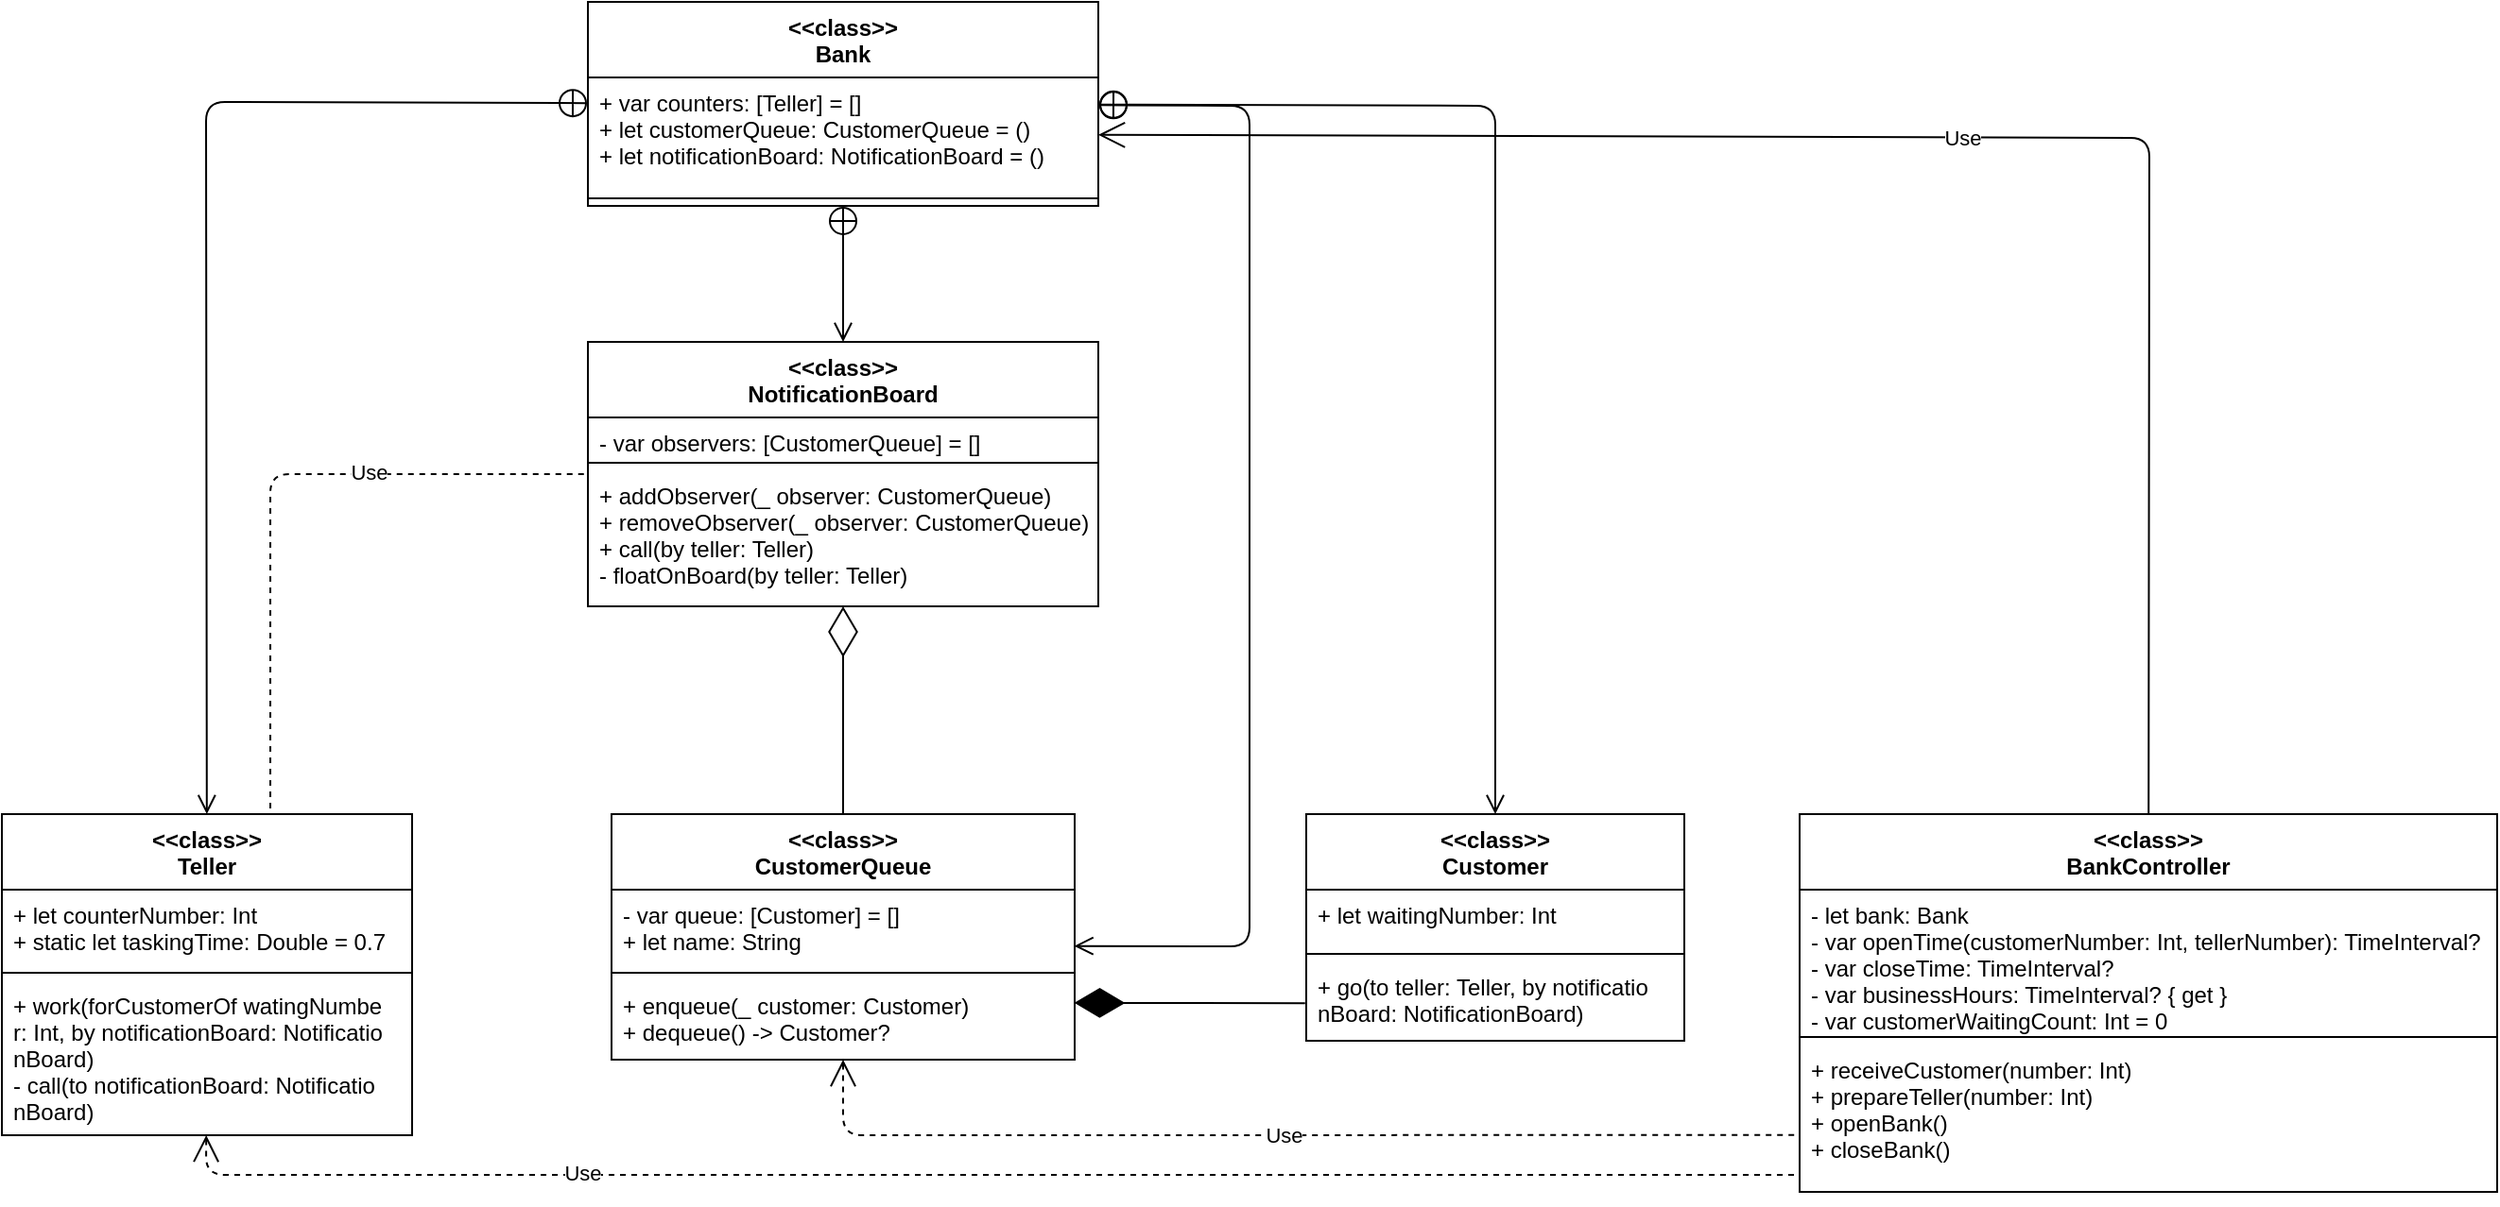 <mxfile version="13.9.9" type="device" pages="2"><diagram id="3TfMH3usiZI9vkztyWkV" name="type class diagram"><mxGraphModel dx="926" dy="933" grid="1" gridSize="10" guides="1" tooltips="1" connect="1" arrows="1" fold="1" page="1" pageScale="1" pageWidth="827" pageHeight="1169" math="0" shadow="0"><root><mxCell id="0"/><mxCell id="1" parent="0"/><mxCell id="OmRTu0MvpoHDf4Z_9Qf5-10" value="Use" style="startArrow=open;startSize=12;endArrow=close;dashed=1;html=1;entryX=0.001;entryY=0.614;entryDx=0;entryDy=0;entryPerimeter=0;" parent="1" source="p-yTH29wIPSxUJpTHsv2-10" target="p-yTH29wIPSxUJpTHsv2-27" edge="1"><mxGeometry width="160" relative="1" as="geometry"><mxPoint x="1000" y="860" as="sourcePoint"/><mxPoint x="1237" y="790" as="targetPoint"/><Array as="points"><mxPoint x="735" y="790"/></Array></mxGeometry></mxCell><mxCell id="p-yTH29wIPSxUJpTHsv2-1" value="&lt;&lt;class&gt;&gt;&#10;Bank" style="swimlane;fontStyle=1;align=center;verticalAlign=top;childLayout=stackLayout;horizontal=1;startSize=40;horizontalStack=0;resizeParent=1;resizeParentMax=0;resizeLast=0;collapsible=1;marginBottom=0;" parent="1" vertex="1"><mxGeometry x="600" y="190" width="270" height="108" as="geometry"/></mxCell><mxCell id="p-yTH29wIPSxUJpTHsv2-2" value="+ var counters: [Teller] = []&#10;+ let customerQueue: CustomerQueue = ()&#10;+ let notificationBoard: NotificationBoard = ()&#10;" style="text;strokeColor=none;fillColor=none;align=left;verticalAlign=top;spacingLeft=4;spacingRight=4;overflow=hidden;rotatable=0;points=[[0,0.5],[1,0.5]];portConstraint=eastwest;" parent="p-yTH29wIPSxUJpTHsv2-1" vertex="1"><mxGeometry y="40" width="270" height="60" as="geometry"/></mxCell><mxCell id="p-yTH29wIPSxUJpTHsv2-3" value="" style="line;strokeWidth=1;fillColor=none;align=left;verticalAlign=middle;spacingTop=-1;spacingLeft=3;spacingRight=3;rotatable=0;labelPosition=right;points=[];portConstraint=eastwest;" parent="p-yTH29wIPSxUJpTHsv2-1" vertex="1"><mxGeometry y="100" width="270" height="8" as="geometry"/></mxCell><mxCell id="p-yTH29wIPSxUJpTHsv2-5" value="&lt;&lt;class&gt;&gt;&#10;Teller" style="swimlane;fontStyle=1;align=center;verticalAlign=top;childLayout=stackLayout;horizontal=1;startSize=40;horizontalStack=0;resizeParent=1;resizeParentMax=0;resizeLast=0;collapsible=1;marginBottom=0;" parent="1" vertex="1"><mxGeometry x="290" y="620" width="217" height="170" as="geometry"/></mxCell><mxCell id="p-yTH29wIPSxUJpTHsv2-6" value="+ let counterNumber: Int&#10;+ static let taskingTime: Double = 0.7&#10;" style="text;strokeColor=none;fillColor=none;align=left;verticalAlign=top;spacingLeft=4;spacingRight=4;overflow=hidden;rotatable=0;points=[[0,0.5],[1,0.5]];portConstraint=eastwest;" parent="p-yTH29wIPSxUJpTHsv2-5" vertex="1"><mxGeometry y="40" width="217" height="40" as="geometry"/></mxCell><mxCell id="p-yTH29wIPSxUJpTHsv2-7" value="" style="line;strokeWidth=1;fillColor=none;align=left;verticalAlign=middle;spacingTop=-1;spacingLeft=3;spacingRight=3;rotatable=0;labelPosition=right;points=[];portConstraint=eastwest;" parent="p-yTH29wIPSxUJpTHsv2-5" vertex="1"><mxGeometry y="80" width="217" height="8" as="geometry"/></mxCell><mxCell id="p-yTH29wIPSxUJpTHsv2-8" value="+ work(forCustomerOf watingNumbe&#10;r: Int, by notificationBoard: Notificatio&#10;nBoard)&#10;- call(to notificationBoard: Notificatio&#10;nBoard) &#10;" style="text;strokeColor=none;fillColor=none;align=left;verticalAlign=top;spacingLeft=4;spacingRight=4;overflow=hidden;rotatable=0;points=[[0,0.5],[1,0.5]];portConstraint=eastwest;" parent="p-yTH29wIPSxUJpTHsv2-5" vertex="1"><mxGeometry y="88" width="217" height="82" as="geometry"/></mxCell><mxCell id="p-yTH29wIPSxUJpTHsv2-10" value="&lt;&lt;class&gt;&gt;&#10;CustomerQueue" style="swimlane;fontStyle=1;align=center;verticalAlign=top;childLayout=stackLayout;horizontal=1;startSize=40;horizontalStack=0;resizeParent=1;resizeParentMax=0;resizeLast=0;collapsible=1;marginBottom=0;" parent="1" vertex="1"><mxGeometry x="612.5" y="620" width="245" height="130" as="geometry"/></mxCell><mxCell id="p-yTH29wIPSxUJpTHsv2-11" value="- var queue: [Customer] = []&#10;+ let name: String" style="text;strokeColor=none;fillColor=none;align=left;verticalAlign=top;spacingLeft=4;spacingRight=4;overflow=hidden;rotatable=0;points=[[0,0.5],[1,0.5]];portConstraint=eastwest;" parent="p-yTH29wIPSxUJpTHsv2-10" vertex="1"><mxGeometry y="40" width="245" height="40" as="geometry"/></mxCell><mxCell id="p-yTH29wIPSxUJpTHsv2-12" value="" style="line;strokeWidth=1;fillColor=none;align=left;verticalAlign=middle;spacingTop=-1;spacingLeft=3;spacingRight=3;rotatable=0;labelPosition=right;points=[];portConstraint=eastwest;" parent="p-yTH29wIPSxUJpTHsv2-10" vertex="1"><mxGeometry y="80" width="245" height="8" as="geometry"/></mxCell><mxCell id="p-yTH29wIPSxUJpTHsv2-13" value="+ enqueue(_ customer: Customer)&#10;+ dequeue() -&gt; Customer?" style="text;strokeColor=none;fillColor=none;align=left;verticalAlign=top;spacingLeft=4;spacingRight=4;overflow=hidden;rotatable=0;points=[[0,0.5],[1,0.5]];portConstraint=eastwest;" parent="p-yTH29wIPSxUJpTHsv2-10" vertex="1"><mxGeometry y="88" width="245" height="42" as="geometry"/></mxCell><mxCell id="p-yTH29wIPSxUJpTHsv2-15" value="&lt;&lt;class&gt;&gt;&#10;Customer" style="swimlane;fontStyle=1;align=center;verticalAlign=top;childLayout=stackLayout;horizontal=1;startSize=40;horizontalStack=0;resizeParent=1;resizeParentMax=0;resizeLast=0;collapsible=1;marginBottom=0;" parent="1" vertex="1"><mxGeometry x="980" y="620" width="200" height="120" as="geometry"/></mxCell><mxCell id="p-yTH29wIPSxUJpTHsv2-16" value="+ let waitingNumber: Int" style="text;strokeColor=none;fillColor=none;align=left;verticalAlign=top;spacingLeft=4;spacingRight=4;overflow=hidden;rotatable=0;points=[[0,0.5],[1,0.5]];portConstraint=eastwest;" parent="p-yTH29wIPSxUJpTHsv2-15" vertex="1"><mxGeometry y="40" width="200" height="30" as="geometry"/></mxCell><mxCell id="p-yTH29wIPSxUJpTHsv2-17" value="" style="line;strokeWidth=1;fillColor=none;align=left;verticalAlign=middle;spacingTop=-1;spacingLeft=3;spacingRight=3;rotatable=0;labelPosition=right;points=[];portConstraint=eastwest;" parent="p-yTH29wIPSxUJpTHsv2-15" vertex="1"><mxGeometry y="70" width="200" height="8" as="geometry"/></mxCell><mxCell id="p-yTH29wIPSxUJpTHsv2-18" value="+ go(to teller: Teller, by notificatio&#10;nBoard: NotificationBoard)" style="text;strokeColor=none;fillColor=none;align=left;verticalAlign=top;spacingLeft=4;spacingRight=4;overflow=hidden;rotatable=0;points=[[0,0.5],[1,0.5]];portConstraint=eastwest;" parent="p-yTH29wIPSxUJpTHsv2-15" vertex="1"><mxGeometry y="78" width="200" height="42" as="geometry"/></mxCell><mxCell id="p-yTH29wIPSxUJpTHsv2-28" value="&lt;&lt;class&gt;&gt;&#10;NotificationBoard" style="swimlane;fontStyle=1;align=center;verticalAlign=top;childLayout=stackLayout;horizontal=1;startSize=40;horizontalStack=0;resizeParent=1;resizeParentMax=0;resizeLast=0;collapsible=1;marginBottom=0;" parent="1" vertex="1"><mxGeometry x="600" y="370" width="270" height="140" as="geometry"/></mxCell><mxCell id="p-yTH29wIPSxUJpTHsv2-29" value="- var observers: [CustomerQueue] = []&#10;" style="text;strokeColor=none;fillColor=none;align=left;verticalAlign=top;spacingLeft=4;spacingRight=4;overflow=hidden;rotatable=0;points=[[0,0.5],[1,0.5]];portConstraint=eastwest;" parent="p-yTH29wIPSxUJpTHsv2-28" vertex="1"><mxGeometry y="40" width="270" height="20" as="geometry"/></mxCell><mxCell id="p-yTH29wIPSxUJpTHsv2-30" value="" style="line;strokeWidth=1;fillColor=none;align=left;verticalAlign=middle;spacingTop=-1;spacingLeft=3;spacingRight=3;rotatable=0;labelPosition=right;points=[];portConstraint=eastwest;" parent="p-yTH29wIPSxUJpTHsv2-28" vertex="1"><mxGeometry y="60" width="270" height="8" as="geometry"/></mxCell><mxCell id="OmRTu0MvpoHDf4Z_9Qf5-19" value="+ addObserver(_ observer: CustomerQueue)&#10;+ removeObserver(_ observer: CustomerQueue)&#10;+ call(by teller: Teller)&#10;- floatOnBoard(by teller: Teller)" style="text;strokeColor=none;fillColor=none;align=left;verticalAlign=top;spacingLeft=4;spacingRight=4;overflow=hidden;rotatable=0;points=[[0,0.5],[1,0.5]];portConstraint=eastwest;" parent="p-yTH29wIPSxUJpTHsv2-28" vertex="1"><mxGeometry y="68" width="270" height="72" as="geometry"/></mxCell><mxCell id="p-yTH29wIPSxUJpTHsv2-42" value="Use" style="endArrow=close;endSize=12;dashed=1;html=1;startArrow=close;startSize=12;" parent="1" target="p-yTH29wIPSxUJpTHsv2-28" edge="1"><mxGeometry x="0.325" y="1" width="160" relative="1" as="geometry"><mxPoint x="432" y="617" as="sourcePoint"/><mxPoint x="450" y="322.5" as="targetPoint"/><Array as="points"><mxPoint x="432" y="440"/></Array><mxPoint as="offset"/></mxGeometry></mxCell><mxCell id="OmRTu0MvpoHDf4Z_9Qf5-4" value="" style="startArrow=open;endArrow=circlePlus;endFill=0;startFill=0;startSize=8;html=1;" parent="1" source="p-yTH29wIPSxUJpTHsv2-5" target="p-yTH29wIPSxUJpTHsv2-1" edge="1"><mxGeometry width="160" relative="1" as="geometry"><mxPoint x="330" y="510" as="sourcePoint"/><mxPoint x="490" y="510" as="targetPoint"/><Array as="points"><mxPoint x="398" y="243"/></Array></mxGeometry></mxCell><mxCell id="OmRTu0MvpoHDf4Z_9Qf5-5" value="" style="startArrow=open;endArrow=circlePlus;endFill=0;startFill=0;startSize=8;html=1;" parent="1" source="p-yTH29wIPSxUJpTHsv2-28" target="p-yTH29wIPSxUJpTHsv2-1" edge="1"><mxGeometry width="160" relative="1" as="geometry"><mxPoint x="425.0" y="547.4" as="sourcePoint"/><mxPoint x="704.229" y="294" as="targetPoint"/></mxGeometry></mxCell><mxCell id="OmRTu0MvpoHDf4Z_9Qf5-6" value="" style="startArrow=open;endArrow=circlePlus;endFill=0;startFill=0;startSize=8;html=1;exitX=0.999;exitY=0.746;exitDx=0;exitDy=0;exitPerimeter=0;" parent="1" source="p-yTH29wIPSxUJpTHsv2-11" target="p-yTH29wIPSxUJpTHsv2-1" edge="1"><mxGeometry width="160" relative="1" as="geometry"><mxPoint x="880" y="690" as="sourcePoint"/><mxPoint x="730.611" y="294" as="targetPoint"/><Array as="points"><mxPoint x="950" y="690"/><mxPoint x="950" y="245"/></Array></mxGeometry></mxCell><mxCell id="OmRTu0MvpoHDf4Z_9Qf5-7" value="" style="startArrow=open;endArrow=circlePlus;endFill=0;startFill=0;startSize=8;html=1;" parent="1" source="p-yTH29wIPSxUJpTHsv2-15" target="p-yTH29wIPSxUJpTHsv2-1" edge="1"><mxGeometry width="160" relative="1" as="geometry"><mxPoint x="853.507" y="480" as="sourcePoint"/><mxPoint x="763.003" y="294" as="targetPoint"/><Array as="points"><mxPoint x="1080" y="245"/></Array></mxGeometry></mxCell><mxCell id="p-yTH29wIPSxUJpTHsv2-24" value="&lt;&lt;class&gt;&gt;&#10;BankController" style="swimlane;fontStyle=1;align=center;verticalAlign=top;childLayout=stackLayout;horizontal=1;startSize=40;horizontalStack=0;resizeParent=1;resizeParentMax=0;resizeLast=0;collapsible=1;marginBottom=0;" parent="1" vertex="1"><mxGeometry x="1241" y="620" width="369" height="200" as="geometry"/></mxCell><mxCell id="p-yTH29wIPSxUJpTHsv2-25" value="- let bank: Bank&#10;- var openTime(customerNumber: Int, tellerNumber): TimeInterval?&#10;- var closeTime: TimeInterval?&#10;- var businessHours: TimeInterval? { get }&#10;- var customerWaitingCount: Int = 0&#10;" style="text;strokeColor=none;fillColor=none;align=left;verticalAlign=top;spacingLeft=4;spacingRight=4;overflow=hidden;rotatable=0;points=[[0,0.5],[1,0.5]];portConstraint=eastwest;" parent="p-yTH29wIPSxUJpTHsv2-24" vertex="1"><mxGeometry y="40" width="369" height="74" as="geometry"/></mxCell><mxCell id="p-yTH29wIPSxUJpTHsv2-26" value="" style="line;strokeWidth=1;fillColor=none;align=left;verticalAlign=middle;spacingTop=-1;spacingLeft=3;spacingRight=3;rotatable=0;labelPosition=right;points=[];portConstraint=eastwest;" parent="p-yTH29wIPSxUJpTHsv2-24" vertex="1"><mxGeometry y="114" width="369" height="8" as="geometry"/></mxCell><mxCell id="p-yTH29wIPSxUJpTHsv2-27" value="+ receiveCustomer(number: Int)&#10;+ prepareTeller(number: Int)&#10;+ openBank()&#10;+ closeBank()&#10;" style="text;strokeColor=none;fillColor=none;align=left;verticalAlign=top;spacingLeft=4;spacingRight=4;overflow=hidden;rotatable=0;points=[[0,0.5],[1,0.5]];portConstraint=eastwest;fontStyle=0" parent="p-yTH29wIPSxUJpTHsv2-24" vertex="1"><mxGeometry y="122" width="369" height="78" as="geometry"/></mxCell><mxCell id="OmRTu0MvpoHDf4Z_9Qf5-11" value="Use" style="startArrow=open;startSize=12;endArrow=close;dashed=1;html=1;entryX=-0.004;entryY=0.885;entryDx=0;entryDy=0;entryPerimeter=0;" parent="1" source="p-yTH29wIPSxUJpTHsv2-5" target="p-yTH29wIPSxUJpTHsv2-27" edge="1"><mxGeometry x="-0.489" y="1" width="160" relative="1" as="geometry"><mxPoint x="400" y="770" as="sourcePoint"/><mxPoint x="924.24" y="938.47" as="targetPoint"/><Array as="points"><mxPoint x="398" y="811"/></Array><mxPoint as="offset"/></mxGeometry></mxCell><mxCell id="ERcfy8swcf0adkbSOI4I-1" value="Use" style="startArrow=open;startSize=12;endArrow=close;html=1;" parent="1" source="p-yTH29wIPSxUJpTHsv2-2" target="p-yTH29wIPSxUJpTHsv2-24" edge="1"><mxGeometry width="160" relative="1" as="geometry"><mxPoint x="900" y="220" as="sourcePoint"/><mxPoint x="1565.004" y="370.002" as="targetPoint"/><Array as="points"><mxPoint x="1426" y="262"/></Array></mxGeometry></mxCell><mxCell id="uvqJYuXSsdlXKXq0SHDq-2" value="" style="endArrow=diamondThin;endFill=1;endSize=24;html=1;entryX=0.999;entryY=0.283;entryDx=0;entryDy=0;entryPerimeter=0;exitX=-0.003;exitY=0.528;exitDx=0;exitDy=0;exitPerimeter=0;" parent="1" source="p-yTH29wIPSxUJpTHsv2-18" target="p-yTH29wIPSxUJpTHsv2-13" edge="1"><mxGeometry width="160" relative="1" as="geometry"><mxPoint x="970" y="727" as="sourcePoint"/><mxPoint x="880" y="740" as="targetPoint"/></mxGeometry></mxCell><mxCell id="uvqJYuXSsdlXKXq0SHDq-5" value="" style="endArrow=diamondThin;endFill=0;endSize=24;html=1;" parent="1" source="p-yTH29wIPSxUJpTHsv2-10" target="OmRTu0MvpoHDf4Z_9Qf5-19" edge="1"><mxGeometry width="160" relative="1" as="geometry"><mxPoint x="590" y="540" as="sourcePoint"/><mxPoint x="760" y="540" as="targetPoint"/></mxGeometry></mxCell></root></mxGraphModel></diagram><diagram id="EicJYabDGU1vbNBEoLYR" name="console class diagram"><mxGraphModel dx="772" dy="778" grid="1" gridSize="10" guides="1" tooltips="1" connect="1" arrows="1" fold="1" page="1" pageScale="1" pageWidth="827" pageHeight="1169" math="0" shadow="0"><root><mxCell id="BN-URF9pYgbawxp2WC-n-0"/><mxCell id="BN-URF9pYgbawxp2WC-n-1" parent="BN-URF9pYgbawxp2WC-n-0"/><mxCell id="n9JMzXhwcocr7P1-naNf-0" value="&lt;p style=&quot;margin: 0px ; margin-top: 4px ; text-align: center&quot;&gt;&lt;i&gt;&amp;lt;&amp;lt;class&amp;gt;&amp;gt;&lt;/i&gt;&lt;br&gt;&lt;b&gt;ConsoleController&lt;/b&gt;&lt;/p&gt;&lt;hr size=&quot;1&quot;&gt;&lt;p style=&quot;margin: 0px ; margin-left: 4px&quot;&gt;&lt;/p&gt;&amp;nbsp;- var randomCustomerNumber: Int { get }&lt;br&gt;&amp;nbsp;- var userInput: UserInput?&lt;br&gt;&amp;nbsp;- let menuScript: String&lt;br&gt;&lt;hr size=&quot;1&quot;&gt;&lt;p style=&quot;margin: 0px ; margin-left: 4px&quot;&gt;+ start()&lt;/p&gt;&lt;p style=&quot;margin: 0px ; margin-left: 4px&quot;&gt;- printMenu()&lt;/p&gt;&lt;p style=&quot;margin: 0px ; margin-left: 4px&quot;&gt;- selectMenu() throws&lt;/p&gt;&lt;p style=&quot;margin: 0px ; margin-left: 4px&quot;&gt;- handleBankManager()&lt;/p&gt;&lt;p style=&quot;margin: 0px ; margin-left: 4px&quot;&gt;&lt;br&gt;&lt;/p&gt;&lt;br&gt;&lt;p style=&quot;margin: 0px ; margin-left: 4px&quot;&gt;&lt;br&gt;&lt;/p&gt;" style="verticalAlign=top;align=left;overflow=fill;fontSize=12;fontFamily=Helvetica;html=1;" parent="BN-URF9pYgbawxp2WC-n-1" vertex="1"><mxGeometry x="290" y="410" width="300" height="170" as="geometry"/></mxCell><mxCell id="mC7Go0F-Qfga6gpJ34C8-0" value="&lt;p style=&quot;margin: 0px ; margin-top: 4px ; text-align: center&quot;&gt;&lt;i&gt;&amp;lt;&amp;lt;enum&amp;gt;&amp;gt;&lt;/i&gt;&lt;br&gt;&lt;b&gt;ConsoleError: String, Error&lt;/b&gt;&lt;/p&gt;&lt;hr size=&quot;1&quot;&gt;&lt;p style=&quot;margin: 0px ; margin-left: 4px&quot;&gt;+ wrongNumberInput&lt;/p&gt;&lt;p style=&quot;margin: 0px ; margin-left: 4px&quot;&gt;+ nilInput&lt;/p&gt;&lt;p style=&quot;margin: 0px ; margin-left: 4px&quot;&gt;+ stringInput&lt;/p&gt;&lt;p style=&quot;margin: 0px ; margin-left: 4px&quot;&gt;&lt;br&gt;&lt;/p&gt;&lt;p style=&quot;margin: 0px ; margin-left: 4px&quot;&gt;&lt;br&gt;&lt;/p&gt;" style="verticalAlign=top;align=left;overflow=fill;fontSize=12;fontFamily=Helvetica;html=1;" vertex="1" parent="BN-URF9pYgbawxp2WC-n-1"><mxGeometry x="170" y="200" width="190" height="90" as="geometry"/></mxCell><mxCell id="mC7Go0F-Qfga6gpJ34C8-1" value="&lt;p style=&quot;margin: 0px ; margin-top: 4px ; text-align: center&quot;&gt;&lt;i&gt;&amp;lt;&amp;lt;enum&amp;gt;&amp;gt;&lt;/i&gt;&lt;br&gt;&lt;b&gt;UserInput: Int&lt;/b&gt;&lt;/p&gt;&lt;hr size=&quot;1&quot;&gt;&lt;p style=&quot;margin: 0px ; margin-left: 4px&quot;&gt;+ openBank&lt;/p&gt;&lt;p style=&quot;margin: 0px ; margin-left: 4px&quot;&gt;+ quit&lt;/p&gt;&lt;p style=&quot;margin: 0px ; margin-left: 4px&quot;&gt;&lt;br&gt;&lt;/p&gt;" style="verticalAlign=top;align=left;overflow=fill;fontSize=12;fontFamily=Helvetica;html=1;" vertex="1" parent="BN-URF9pYgbawxp2WC-n-1"><mxGeometry x="520" y="200" width="190" height="90" as="geometry"/></mxCell><mxCell id="y_EwgOmRaHMbZ_6xNu2Q-0" value="Use" style="endArrow=open;endSize=12;dashed=1;html=1;" edge="1" parent="BN-URF9pYgbawxp2WC-n-1" source="n9JMzXhwcocr7P1-naNf-0" target="mC7Go0F-Qfga6gpJ34C8-0"><mxGeometry width="160" relative="1" as="geometry"><mxPoint x="280" y="380" as="sourcePoint"/><mxPoint x="440" y="380" as="targetPoint"/></mxGeometry></mxCell><mxCell id="y_EwgOmRaHMbZ_6xNu2Q-1" value="Use" style="endArrow=open;endSize=12;dashed=1;html=1;" edge="1" parent="BN-URF9pYgbawxp2WC-n-1" source="n9JMzXhwcocr7P1-naNf-0" target="mC7Go0F-Qfga6gpJ34C8-1"><mxGeometry width="160" relative="1" as="geometry"><mxPoint x="280" y="380" as="sourcePoint"/><mxPoint x="440" y="380" as="targetPoint"/></mxGeometry></mxCell></root></mxGraphModel></diagram></mxfile>